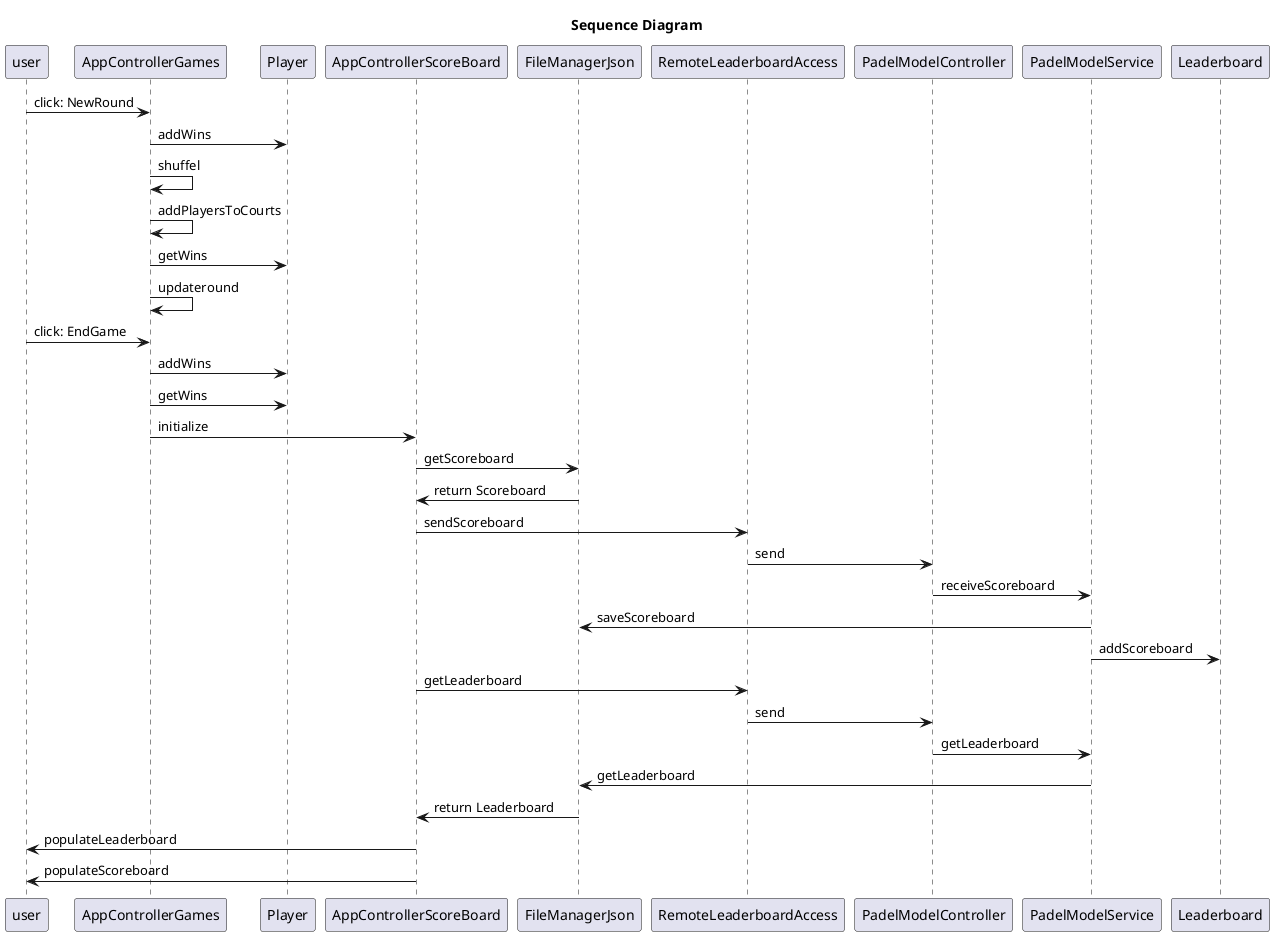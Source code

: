 @startuml sequenceDiagram

title Sequence Diagram
!define List java.util.List !define ArrayList java.util.ArrayList


user -> AppControllerGames: click: NewRound
AppControllerGames -> Player: addWins
AppControllerGames -> AppControllerGames: shuffel
AppControllerGames -> AppControllerGames: addPlayersToCourts
AppControllerGames -> Player: getWins
AppControllerGames -> AppControllerGames: updateround
user -> AppControllerGames: click: EndGame
AppControllerGames -> Player: addWins
AppControllerGames -> Player: getWins

AppControllerGames -> AppControllerScoreBoard: initialize
AppControllerScoreBoard -> FileManagerJson: getScoreboard
FileManagerJson -> AppControllerScoreBoard: return Scoreboard
AppControllerScoreBoard -> RemoteLeaderboardAccess: sendScoreboard
RemoteLeaderboardAccess -> PadelModelController: send
PadelModelController -> PadelModelService: receiveScoreboard
PadelModelService -> FileManagerJson: saveScoreboard
PadelModelService -> Leaderboard: addScoreboard
AppControllerScoreBoard -> RemoteLeaderboardAccess: getLeaderboard
RemoteLeaderboardAccess -> PadelModelController: send
PadelModelController -> PadelModelService: getLeaderboard
PadelModelService -> FileManagerJson: getLeaderboard
FileManagerJson -> AppControllerScoreBoard: return Leaderboard
AppControllerScoreBoard -> user: populateLeaderboard
AppControllerScoreBoard -> user: populateScoreboard

@enduml